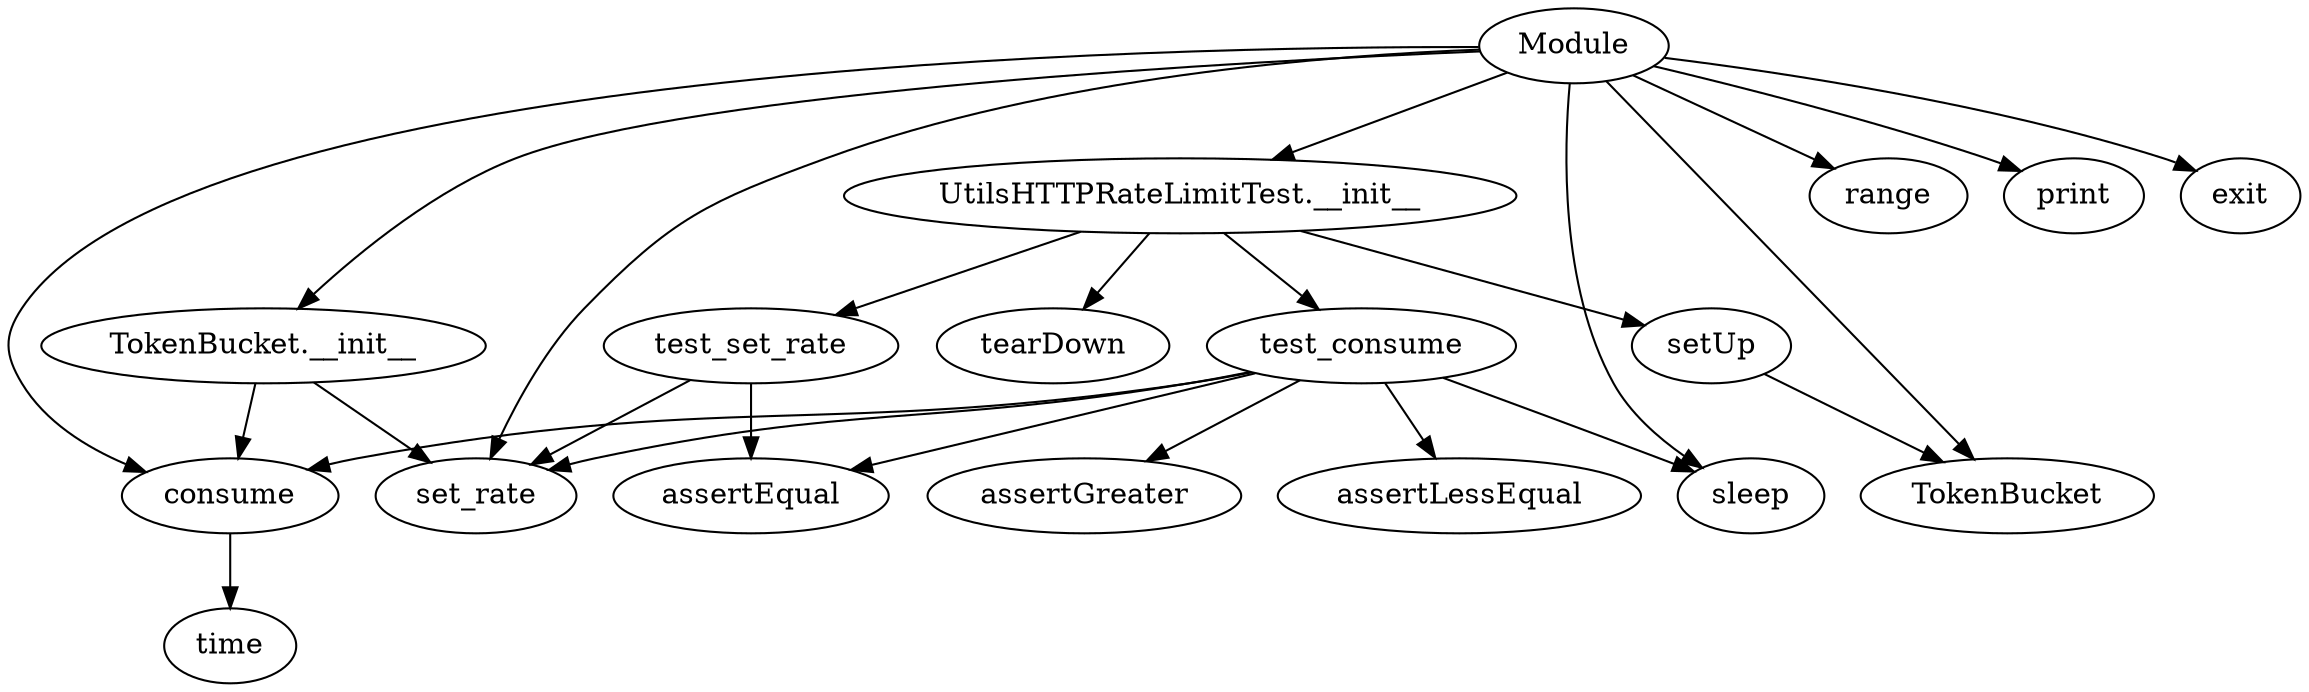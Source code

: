 strict digraph  {
set_rate;
consume;
time;
setUp;
TokenBucket;
tearDown;
test_set_rate;
assertEqual;
test_consume;
assertLessEqual;
sleep;
assertGreater;
Module;
"TokenBucket.__init__";
range;
print;
exit;
"UtilsHTTPRateLimitTest.__init__";
consume -> time;
setUp -> TokenBucket;
test_set_rate -> set_rate;
test_set_rate -> assertEqual;
test_consume -> assertEqual;
test_consume -> consume;
test_consume -> set_rate;
test_consume -> assertLessEqual;
test_consume -> sleep;
test_consume -> assertGreater;
Module -> "TokenBucket.__init__";
Module -> TokenBucket;
Module -> set_rate;
Module -> range;
Module -> consume;
Module -> sleep;
Module -> print;
Module -> exit;
Module -> "UtilsHTTPRateLimitTest.__init__";
"TokenBucket.__init__" -> set_rate;
"TokenBucket.__init__" -> consume;
"UtilsHTTPRateLimitTest.__init__" -> setUp;
"UtilsHTTPRateLimitTest.__init__" -> tearDown;
"UtilsHTTPRateLimitTest.__init__" -> test_set_rate;
"UtilsHTTPRateLimitTest.__init__" -> test_consume;
}
